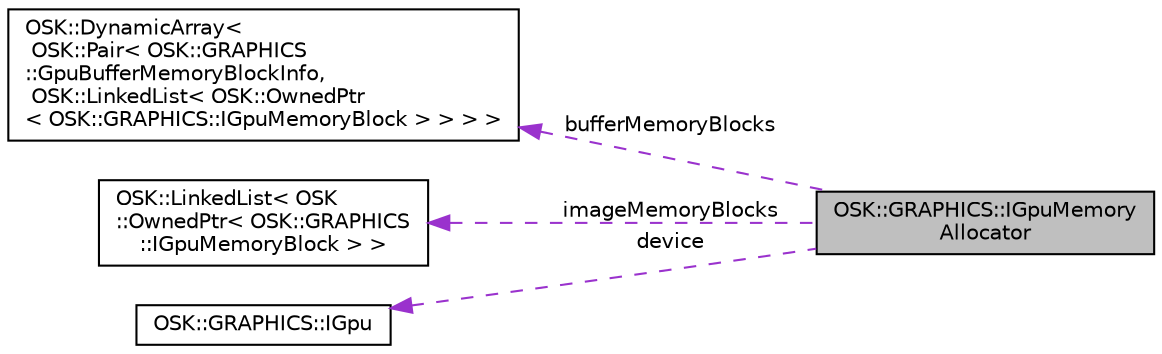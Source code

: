 digraph "OSK::GRAPHICS::IGpuMemoryAllocator"
{
 // LATEX_PDF_SIZE
  edge [fontname="Helvetica",fontsize="10",labelfontname="Helvetica",labelfontsize="10"];
  node [fontname="Helvetica",fontsize="10",shape=record];
  rankdir="LR";
  Node1 [label="OSK::GRAPHICS::IGpuMemory\lAllocator",height=0.2,width=0.4,color="black", fillcolor="grey75", style="filled", fontcolor="black",tooltip="El asignador de memoria se encarga de reservar grandes bloques de memoria en la GPU,..."];
  Node2 -> Node1 [dir="back",color="darkorchid3",fontsize="10",style="dashed",label=" bufferMemoryBlocks" ,fontname="Helvetica"];
  Node2 [label="OSK::DynamicArray\<\l OSK::Pair\< OSK::GRAPHICS\l::GpuBufferMemoryBlockInfo,\l OSK::LinkedList\< OSK::OwnedPtr\l\< OSK::GRAPHICS::IGpuMemoryBlock \> \> \> \>",height=0.2,width=0.4,color="black", fillcolor="white", style="filled",URL="$class_o_s_k_1_1_dynamic_array.html",tooltip=" "];
  Node3 -> Node1 [dir="back",color="darkorchid3",fontsize="10",style="dashed",label=" imageMemoryBlocks" ,fontname="Helvetica"];
  Node3 [label="OSK::LinkedList\< OSK\l::OwnedPtr\< OSK::GRAPHICS\l::IGpuMemoryBlock \> \>",height=0.2,width=0.4,color="black", fillcolor="white", style="filled",URL="$class_o_s_k_1_1_linked_list.html",tooltip=" "];
  Node4 -> Node1 [dir="back",color="darkorchid3",fontsize="10",style="dashed",label=" device" ,fontname="Helvetica"];
  Node4 [label="OSK::GRAPHICS::IGpu",height=0.2,width=0.4,color="black", fillcolor="white", style="filled",URL="$class_o_s_k_1_1_g_r_a_p_h_i_c_s_1_1_i_gpu.html",tooltip="Interfaz de una tarjeta gráfica."];
}

